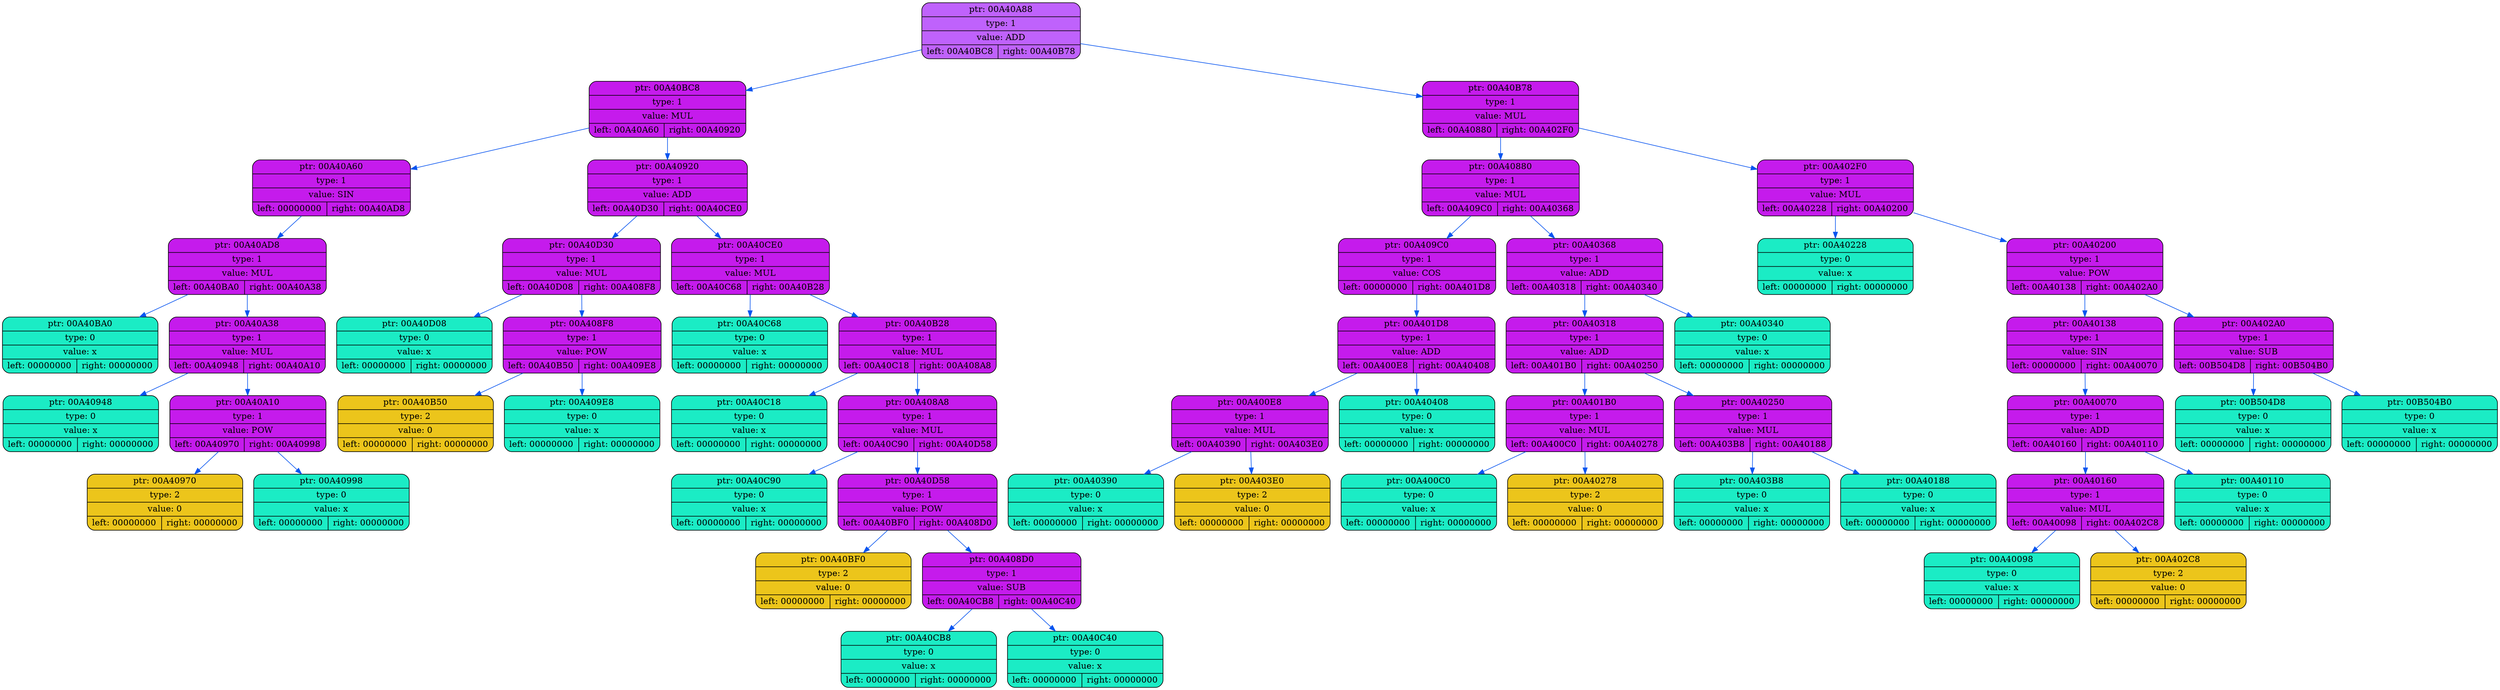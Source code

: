 digraph
{
    rankdir=TP

        node00A40A88[shape=record,style="rounded,filled",fillcolor="#BF62FC",label="{ ptr: 00A40A88 | type: 1 | value: ADD| { left: 00A40BC8 | right: 00A40B78 }}"];
    node00A40A88 -> node00A40BC8[color="#0855F0"]
    node00A40BC8[shape=record,style="rounded,filled",fillcolor="#C51BEC",label="{ ptr: 00A40BC8 | type: 1 | value: MUL| { left: 00A40A60 | right: 00A40920 }}"];
    node00A40BC8 -> node00A40A60[color="#0855F0"]
    node00A40A60[shape=record,style="rounded,filled",fillcolor="#C51BEC",label="{ ptr: 00A40A60 | type: 1 | value: SIN| { left: 00000000 | right: 00A40AD8 }}"];
    node00A40A60 -> node00A40AD8[color="#0855F0"]
    node00A40AD8[shape=record,style="rounded,filled",fillcolor="#C51BEC",label="{ ptr: 00A40AD8 | type: 1 | value: MUL| { left: 00A40BA0 | right: 00A40A38 }}"];
    node00A40AD8 -> node00A40BA0[color="#0855F0"]
    node00A40BA0[shape=record,style="rounded,filled",fillcolor="#1BECC5",label="{ ptr: 00A40BA0 | type: 0 | value: x| { left: 00000000 | right: 00000000 }}"];
    node00A40AD8 -> node00A40A38[color="#0855F0"]
    node00A40A38[shape=record,style="rounded,filled",fillcolor="#C51BEC",label="{ ptr: 00A40A38 | type: 1 | value: MUL| { left: 00A40948 | right: 00A40A10 }}"];
    node00A40A38 -> node00A40948[color="#0855F0"]
    node00A40948[shape=record,style="rounded,filled",fillcolor="#1BECC5",label="{ ptr: 00A40948 | type: 0 | value: x| { left: 00000000 | right: 00000000 }}"];
    node00A40A38 -> node00A40A10[color="#0855F0"]
    node00A40A10[shape=record,style="rounded,filled",fillcolor="#C51BEC",label="{ ptr: 00A40A10 | type: 1 | value: POW| { left: 00A40970 | right: 00A40998 }}"];
    node00A40A10 -> node00A40970[color="#0855F0"]
    node00A40970[shape=record,style="rounded,filled",fillcolor="#ECC51B",label="{ ptr: 00A40970 | type: 2 | value: 0| { left: 00000000 | right: 00000000 }}"];
    node00A40A10 -> node00A40998[color="#0855F0"]
    node00A40998[shape=record,style="rounded,filled",fillcolor="#1BECC5",label="{ ptr: 00A40998 | type: 0 | value: x| { left: 00000000 | right: 00000000 }}"];
    node00A40BC8 -> node00A40920[color="#0855F0"]
    node00A40920[shape=record,style="rounded,filled",fillcolor="#C51BEC",label="{ ptr: 00A40920 | type: 1 | value: ADD| { left: 00A40D30 | right: 00A40CE0 }}"];
    node00A40920 -> node00A40D30[color="#0855F0"]
    node00A40D30[shape=record,style="rounded,filled",fillcolor="#C51BEC",label="{ ptr: 00A40D30 | type: 1 | value: MUL| { left: 00A40D08 | right: 00A408F8 }}"];
    node00A40D30 -> node00A40D08[color="#0855F0"]
    node00A40D08[shape=record,style="rounded,filled",fillcolor="#1BECC5",label="{ ptr: 00A40D08 | type: 0 | value: x| { left: 00000000 | right: 00000000 }}"];
    node00A40D30 -> node00A408F8[color="#0855F0"]
    node00A408F8[shape=record,style="rounded,filled",fillcolor="#C51BEC",label="{ ptr: 00A408F8 | type: 1 | value: POW| { left: 00A40B50 | right: 00A409E8 }}"];
    node00A408F8 -> node00A40B50[color="#0855F0"]
    node00A40B50[shape=record,style="rounded,filled",fillcolor="#ECC51B",label="{ ptr: 00A40B50 | type: 2 | value: 0| { left: 00000000 | right: 00000000 }}"];
    node00A408F8 -> node00A409E8[color="#0855F0"]
    node00A409E8[shape=record,style="rounded,filled",fillcolor="#1BECC5",label="{ ptr: 00A409E8 | type: 0 | value: x| { left: 00000000 | right: 00000000 }}"];
    node00A40920 -> node00A40CE0[color="#0855F0"]
    node00A40CE0[shape=record,style="rounded,filled",fillcolor="#C51BEC",label="{ ptr: 00A40CE0 | type: 1 | value: MUL| { left: 00A40C68 | right: 00A40B28 }}"];
    node00A40CE0 -> node00A40C68[color="#0855F0"]
    node00A40C68[shape=record,style="rounded,filled",fillcolor="#1BECC5",label="{ ptr: 00A40C68 | type: 0 | value: x| { left: 00000000 | right: 00000000 }}"];
    node00A40CE0 -> node00A40B28[color="#0855F0"]
    node00A40B28[shape=record,style="rounded,filled",fillcolor="#C51BEC",label="{ ptr: 00A40B28 | type: 1 | value: MUL| { left: 00A40C18 | right: 00A408A8 }}"];
    node00A40B28 -> node00A40C18[color="#0855F0"]
    node00A40C18[shape=record,style="rounded,filled",fillcolor="#1BECC5",label="{ ptr: 00A40C18 | type: 0 | value: x| { left: 00000000 | right: 00000000 }}"];
    node00A40B28 -> node00A408A8[color="#0855F0"]
    node00A408A8[shape=record,style="rounded,filled",fillcolor="#C51BEC",label="{ ptr: 00A408A8 | type: 1 | value: MUL| { left: 00A40C90 | right: 00A40D58 }}"];
    node00A408A8 -> node00A40C90[color="#0855F0"]
    node00A40C90[shape=record,style="rounded,filled",fillcolor="#1BECC5",label="{ ptr: 00A40C90 | type: 0 | value: x| { left: 00000000 | right: 00000000 }}"];
    node00A408A8 -> node00A40D58[color="#0855F0"]
    node00A40D58[shape=record,style="rounded,filled",fillcolor="#C51BEC",label="{ ptr: 00A40D58 | type: 1 | value: POW| { left: 00A40BF0 | right: 00A408D0 }}"];
    node00A40D58 -> node00A40BF0[color="#0855F0"]
    node00A40BF0[shape=record,style="rounded,filled",fillcolor="#ECC51B",label="{ ptr: 00A40BF0 | type: 2 | value: 0| { left: 00000000 | right: 00000000 }}"];
    node00A40D58 -> node00A408D0[color="#0855F0"]
    node00A408D0[shape=record,style="rounded,filled",fillcolor="#C51BEC",label="{ ptr: 00A408D0 | type: 1 | value: SUB| { left: 00A40CB8 | right: 00A40C40 }}"];
    node00A408D0 -> node00A40CB8[color="#0855F0"]
    node00A40CB8[shape=record,style="rounded,filled",fillcolor="#1BECC5",label="{ ptr: 00A40CB8 | type: 0 | value: x| { left: 00000000 | right: 00000000 }}"];
    node00A408D0 -> node00A40C40[color="#0855F0"]
    node00A40C40[shape=record,style="rounded,filled",fillcolor="#1BECC5",label="{ ptr: 00A40C40 | type: 0 | value: x| { left: 00000000 | right: 00000000 }}"];
    node00A40A88 -> node00A40B78[color="#0855F0"]
    node00A40B78[shape=record,style="rounded,filled",fillcolor="#C51BEC",label="{ ptr: 00A40B78 | type: 1 | value: MUL| { left: 00A40880 | right: 00A402F0 }}"];
    node00A40B78 -> node00A40880[color="#0855F0"]
    node00A40880[shape=record,style="rounded,filled",fillcolor="#C51BEC",label="{ ptr: 00A40880 | type: 1 | value: MUL| { left: 00A409C0 | right: 00A40368 }}"];
    node00A40880 -> node00A409C0[color="#0855F0"]
    node00A409C0[shape=record,style="rounded,filled",fillcolor="#C51BEC",label="{ ptr: 00A409C0 | type: 1 | value: COS| { left: 00000000 | right: 00A401D8 }}"];
    node00A409C0 -> node00A401D8[color="#0855F0"]
    node00A401D8[shape=record,style="rounded,filled",fillcolor="#C51BEC",label="{ ptr: 00A401D8 | type: 1 | value: ADD| { left: 00A400E8 | right: 00A40408 }}"];
    node00A401D8 -> node00A400E8[color="#0855F0"]
    node00A400E8[shape=record,style="rounded,filled",fillcolor="#C51BEC",label="{ ptr: 00A400E8 | type: 1 | value: MUL| { left: 00A40390 | right: 00A403E0 }}"];
    node00A400E8 -> node00A40390[color="#0855F0"]
    node00A40390[shape=record,style="rounded,filled",fillcolor="#1BECC5",label="{ ptr: 00A40390 | type: 0 | value: x| { left: 00000000 | right: 00000000 }}"];
    node00A400E8 -> node00A403E0[color="#0855F0"]
    node00A403E0[shape=record,style="rounded,filled",fillcolor="#ECC51B",label="{ ptr: 00A403E0 | type: 2 | value: 0| { left: 00000000 | right: 00000000 }}"];
    node00A401D8 -> node00A40408[color="#0855F0"]
    node00A40408[shape=record,style="rounded,filled",fillcolor="#1BECC5",label="{ ptr: 00A40408 | type: 0 | value: x| { left: 00000000 | right: 00000000 }}"];
    node00A40880 -> node00A40368[color="#0855F0"]
    node00A40368[shape=record,style="rounded,filled",fillcolor="#C51BEC",label="{ ptr: 00A40368 | type: 1 | value: ADD| { left: 00A40318 | right: 00A40340 }}"];
    node00A40368 -> node00A40318[color="#0855F0"]
    node00A40318[shape=record,style="rounded,filled",fillcolor="#C51BEC",label="{ ptr: 00A40318 | type: 1 | value: ADD| { left: 00A401B0 | right: 00A40250 }}"];
    node00A40318 -> node00A401B0[color="#0855F0"]
    node00A401B0[shape=record,style="rounded,filled",fillcolor="#C51BEC",label="{ ptr: 00A401B0 | type: 1 | value: MUL| { left: 00A400C0 | right: 00A40278 }}"];
    node00A401B0 -> node00A400C0[color="#0855F0"]
    node00A400C0[shape=record,style="rounded,filled",fillcolor="#1BECC5",label="{ ptr: 00A400C0 | type: 0 | value: x| { left: 00000000 | right: 00000000 }}"];
    node00A401B0 -> node00A40278[color="#0855F0"]
    node00A40278[shape=record,style="rounded,filled",fillcolor="#ECC51B",label="{ ptr: 00A40278 | type: 2 | value: 0| { left: 00000000 | right: 00000000 }}"];
    node00A40318 -> node00A40250[color="#0855F0"]
    node00A40250[shape=record,style="rounded,filled",fillcolor="#C51BEC",label="{ ptr: 00A40250 | type: 1 | value: MUL| { left: 00A403B8 | right: 00A40188 }}"];
    node00A40250 -> node00A403B8[color="#0855F0"]
    node00A403B8[shape=record,style="rounded,filled",fillcolor="#1BECC5",label="{ ptr: 00A403B8 | type: 0 | value: x| { left: 00000000 | right: 00000000 }}"];
    node00A40250 -> node00A40188[color="#0855F0"]
    node00A40188[shape=record,style="rounded,filled",fillcolor="#1BECC5",label="{ ptr: 00A40188 | type: 0 | value: x| { left: 00000000 | right: 00000000 }}"];
    node00A40368 -> node00A40340[color="#0855F0"]
    node00A40340[shape=record,style="rounded,filled",fillcolor="#1BECC5",label="{ ptr: 00A40340 | type: 0 | value: x| { left: 00000000 | right: 00000000 }}"];
    node00A40B78 -> node00A402F0[color="#0855F0"]
    node00A402F0[shape=record,style="rounded,filled",fillcolor="#C51BEC",label="{ ptr: 00A402F0 | type: 1 | value: MUL| { left: 00A40228 | right: 00A40200 }}"];
    node00A402F0 -> node00A40228[color="#0855F0"]
    node00A40228[shape=record,style="rounded,filled",fillcolor="#1BECC5",label="{ ptr: 00A40228 | type: 0 | value: x| { left: 00000000 | right: 00000000 }}"];
    node00A402F0 -> node00A40200[color="#0855F0"]
    node00A40200[shape=record,style="rounded,filled",fillcolor="#C51BEC",label="{ ptr: 00A40200 | type: 1 | value: POW| { left: 00A40138 | right: 00A402A0 }}"];
    node00A40200 -> node00A40138[color="#0855F0"]
    node00A40138[shape=record,style="rounded,filled",fillcolor="#C51BEC",label="{ ptr: 00A40138 | type: 1 | value: SIN| { left: 00000000 | right: 00A40070 }}"];
    node00A40138 -> node00A40070[color="#0855F0"]
    node00A40070[shape=record,style="rounded,filled",fillcolor="#C51BEC",label="{ ptr: 00A40070 | type: 1 | value: ADD| { left: 00A40160 | right: 00A40110 }}"];
    node00A40070 -> node00A40160[color="#0855F0"]
    node00A40160[shape=record,style="rounded,filled",fillcolor="#C51BEC",label="{ ptr: 00A40160 | type: 1 | value: MUL| { left: 00A40098 | right: 00A402C8 }}"];
    node00A40160 -> node00A40098[color="#0855F0"]
    node00A40098[shape=record,style="rounded,filled",fillcolor="#1BECC5",label="{ ptr: 00A40098 | type: 0 | value: x| { left: 00000000 | right: 00000000 }}"];
    node00A40160 -> node00A402C8[color="#0855F0"]
    node00A402C8[shape=record,style="rounded,filled",fillcolor="#ECC51B",label="{ ptr: 00A402C8 | type: 2 | value: 0| { left: 00000000 | right: 00000000 }}"];
    node00A40070 -> node00A40110[color="#0855F0"]
    node00A40110[shape=record,style="rounded,filled",fillcolor="#1BECC5",label="{ ptr: 00A40110 | type: 0 | value: x| { left: 00000000 | right: 00000000 }}"];
    node00A40200 -> node00A402A0[color="#0855F0"]
    node00A402A0[shape=record,style="rounded,filled",fillcolor="#C51BEC",label="{ ptr: 00A402A0 | type: 1 | value: SUB| { left: 00B504D8 | right: 00B504B0 }}"];
    node00A402A0 -> node00B504D8[color="#0855F0"]
    node00B504D8[shape=record,style="rounded,filled",fillcolor="#1BECC5",label="{ ptr: 00B504D8 | type: 0 | value: x| { left: 00000000 | right: 00000000 }}"];
    node00A402A0 -> node00B504B0[color="#0855F0"]
    node00B504B0[shape=record,style="rounded,filled",fillcolor="#1BECC5",label="{ ptr: 00B504B0 | type: 0 | value: x| { left: 00000000 | right: 00000000 }}"];
}